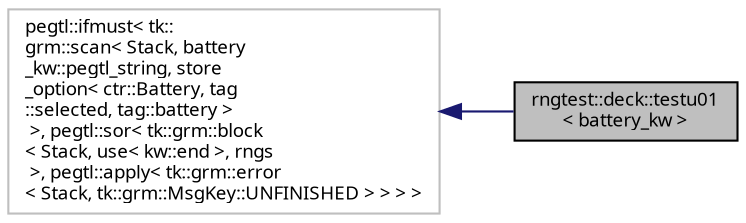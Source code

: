 digraph "rngtest::deck::testu01&lt; battery_kw &gt;"
{
 // INTERACTIVE_SVG=YES
  bgcolor="transparent";
  edge [fontname="sans-serif",fontsize="9",labelfontname="sans-serif",labelfontsize="9"];
  node [fontname="sans-serif",fontsize="9",shape=record];
  rankdir="LR";
  Node1 [label="rngtest::deck::testu01\l\< battery_kw \>",height=0.2,width=0.4,color="black", fillcolor="grey75", style="filled", fontcolor="black"];
  Node2 -> Node1 [dir="back",color="midnightblue",fontsize="9",style="solid",fontname="sans-serif"];
  Node2 [label="pegtl::ifmust\< tk::\lgrm::scan\< Stack, battery\l_kw::pegtl_string, store\l_option\< ctr::Battery, tag\l::selected, tag::battery \>\l \>, pegtl::sor\< tk::grm::block\l\< Stack, use\< kw::end \>, rngs\l \>, pegtl::apply\< tk::grm::error\l\< Stack, tk::grm::MsgKey::UNFINISHED \> \> \> \>",height=0.2,width=0.4,color="grey75"];
}
